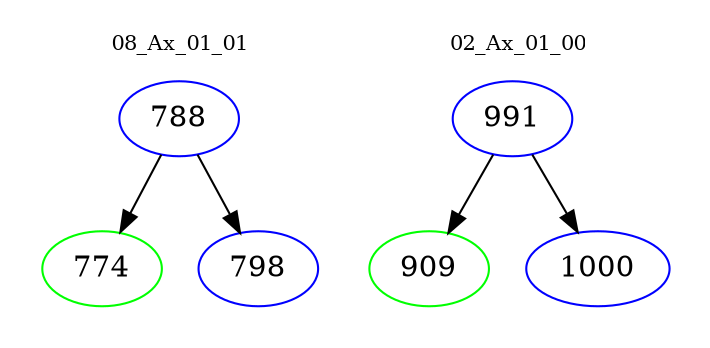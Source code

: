 digraph{
subgraph cluster_0 {
color = white
label = "08_Ax_01_01";
fontsize=10;
T0_788 [label="788", color="blue"]
T0_788 -> T0_774 [color="black"]
T0_774 [label="774", color="green"]
T0_788 -> T0_798 [color="black"]
T0_798 [label="798", color="blue"]
}
subgraph cluster_1 {
color = white
label = "02_Ax_01_00";
fontsize=10;
T1_991 [label="991", color="blue"]
T1_991 -> T1_909 [color="black"]
T1_909 [label="909", color="green"]
T1_991 -> T1_1000 [color="black"]
T1_1000 [label="1000", color="blue"]
}
}
